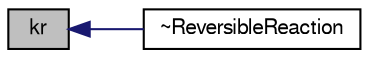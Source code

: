 digraph "kr"
{
  bgcolor="transparent";
  edge [fontname="FreeSans",fontsize="10",labelfontname="FreeSans",labelfontsize="10"];
  node [fontname="FreeSans",fontsize="10",shape=record];
  rankdir="LR";
  Node32 [label="kr",height=0.2,width=0.4,color="black", fillcolor="grey75", style="filled", fontcolor="black"];
  Node32 -> Node33 [dir="back",color="midnightblue",fontsize="10",style="solid",fontname="FreeSans"];
  Node33 [label="~ReversibleReaction",height=0.2,width=0.4,color="black",URL="$a30346.html#a38d4039bced25f4e796be725845edc11",tooltip="Destructor. "];
}
